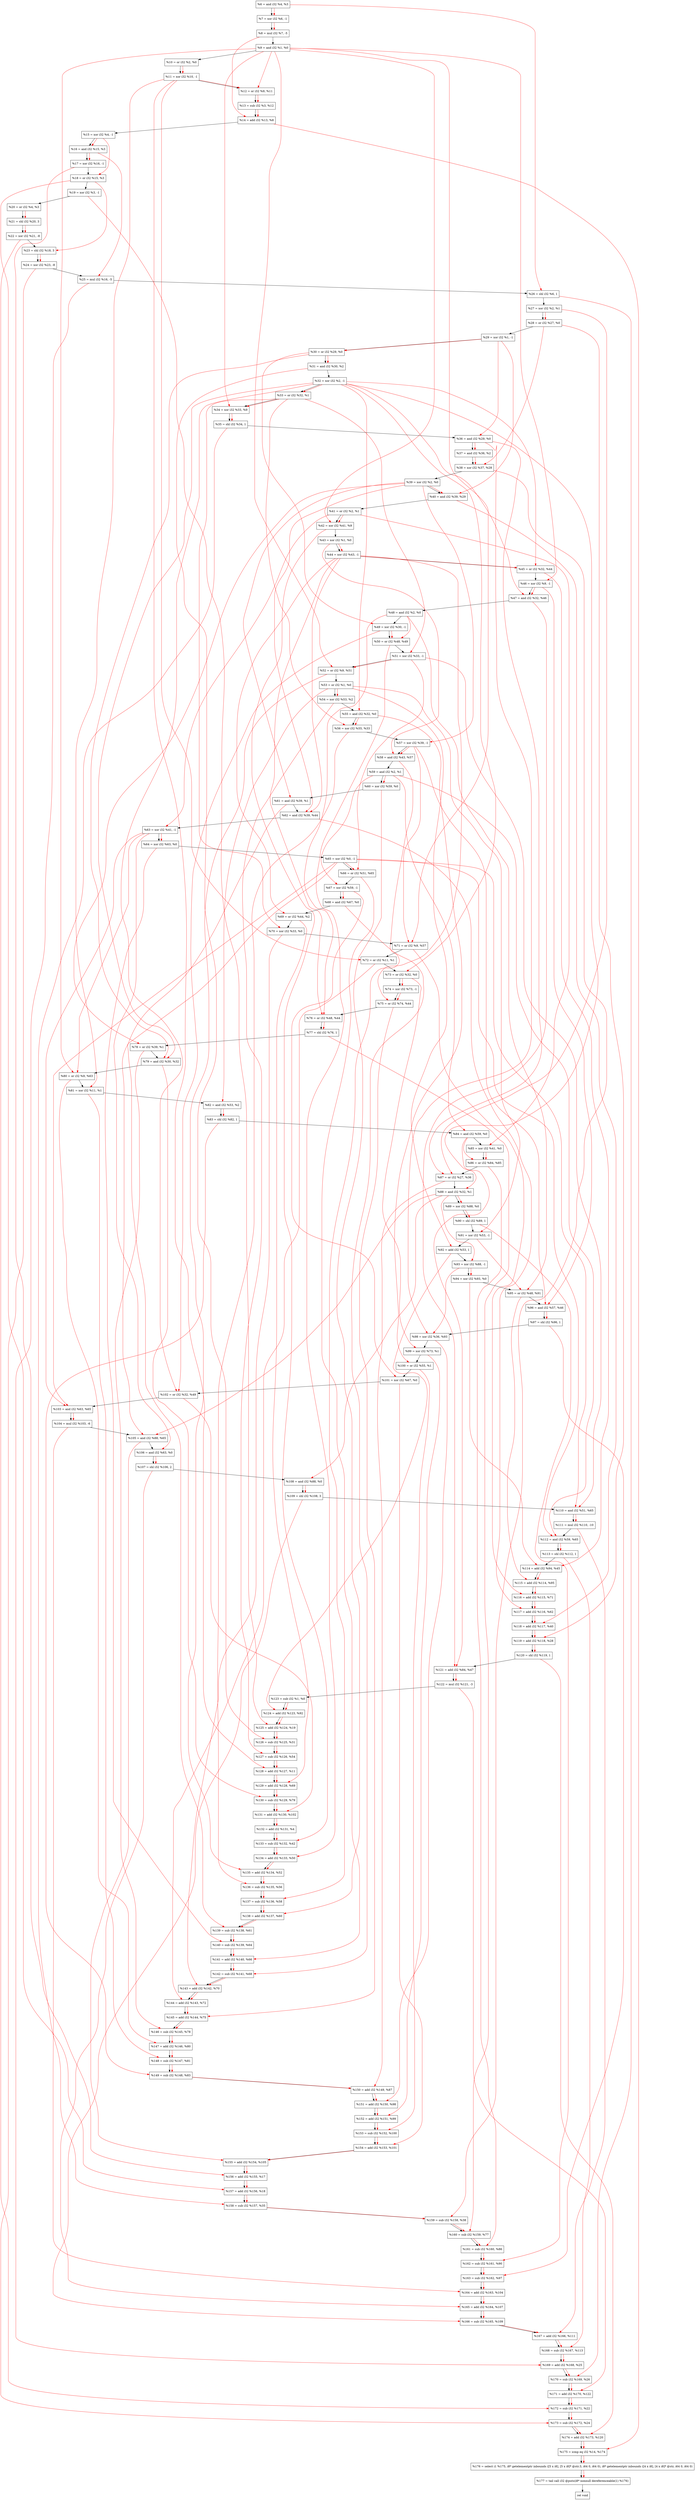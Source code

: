 digraph "DFG for'crackme' function" {
	Node0xb494b0[shape=record, label="  %6 = and i32 %4, %3"];
	Node0xb49b30[shape=record, label="  %7 = xor i32 %6, -1"];
	Node0xb49bd0[shape=record, label="  %8 = mul i32 %7, -5"];
	Node0xb49c40[shape=record, label="  %9 = and i32 %1, %0"];
	Node0xb49cb0[shape=record, label="  %10 = or i32 %2, %0"];
	Node0xb49d20[shape=record, label="  %11 = xor i32 %10, -1"];
	Node0xb49d90[shape=record, label="  %12 = or i32 %9, %11"];
	Node0xb49e00[shape=record, label="  %13 = sub i32 %3, %12"];
	Node0xb49e70[shape=record, label="  %14 = add i32 %13, %8"];
	Node0xb49ee0[shape=record, label="  %15 = xor i32 %4, -1"];
	Node0xb49f50[shape=record, label="  %16 = and i32 %15, %3"];
	Node0xb49fc0[shape=record, label="  %17 = xor i32 %16, -1"];
	Node0xb4a030[shape=record, label="  %18 = or i32 %15, %3"];
	Node0xb4a0a0[shape=record, label="  %19 = xor i32 %3, -1"];
	Node0xb4a110[shape=record, label="  %20 = or i32 %4, %3"];
	Node0xb4a1b0[shape=record, label="  %21 = shl i32 %20, 3"];
	Node0xb4a250[shape=record, label="  %22 = xor i32 %21, -8"];
	Node0xb4a2c0[shape=record, label="  %23 = shl i32 %18, 3"];
	Node0xb4a330[shape=record, label="  %24 = xor i32 %23, -8"];
	Node0xb4a3a0[shape=record, label="  %25 = mul i32 %16, -5"];
	Node0xb4a440[shape=record, label="  %26 = shl i32 %6, 1"];
	Node0xb4a4b0[shape=record, label="  %27 = xor i32 %2, %1"];
	Node0xb4a520[shape=record, label="  %28 = or i32 %27, %0"];
	Node0xb4a590[shape=record, label="  %29 = xor i32 %1, -1"];
	Node0xb4a600[shape=record, label="  %30 = or i32 %29, %0"];
	Node0xb4a670[shape=record, label="  %31 = and i32 %30, %2"];
	Node0xb4a6e0[shape=record, label="  %32 = xor i32 %2, -1"];
	Node0xb4a960[shape=record, label="  %33 = or i32 %32, %1"];
	Node0xb4a9d0[shape=record, label="  %34 = xor i32 %33, %9"];
	Node0xb4aa40[shape=record, label="  %35 = shl i32 %34, 1"];
	Node0xb4aab0[shape=record, label="  %36 = and i32 %29, %0"];
	Node0xb4ab20[shape=record, label="  %37 = and i32 %36, %2"];
	Node0xb4ab90[shape=record, label="  %38 = xor i32 %37, %28"];
	Node0xb4ac00[shape=record, label="  %39 = xor i32 %2, %0"];
	Node0xb4ac70[shape=record, label="  %40 = and i32 %39, %29"];
	Node0xb4ace0[shape=record, label="  %41 = or i32 %2, %1"];
	Node0xb4ad50[shape=record, label="  %42 = xor i32 %41, %9"];
	Node0xb4adc0[shape=record, label="  %43 = xor i32 %1, %0"];
	Node0xb4ae30[shape=record, label="  %44 = xor i32 %43, -1"];
	Node0xb4aea0[shape=record, label="  %45 = or i32 %32, %44"];
	Node0xb4af10[shape=record, label="  %46 = xor i32 %9, -1"];
	Node0xb4af80[shape=record, label="  %47 = and i32 %32, %46"];
	Node0xb4aff0[shape=record, label="  %48 = and i32 %2, %0"];
	Node0xb4b060[shape=record, label="  %49 = xor i32 %30, -1"];
	Node0xb4b0d0[shape=record, label="  %50 = or i32 %48, %49"];
	Node0xb4b140[shape=record, label="  %51 = xor i32 %33, -1"];
	Node0xb4b1b0[shape=record, label="  %52 = or i32 %9, %51"];
	Node0xb4b220[shape=record, label="  %53 = or i32 %1, %0"];
	Node0xb4b290[shape=record, label="  %54 = xor i32 %53, %2"];
	Node0xb4b300[shape=record, label="  %55 = and i32 %32, %0"];
	Node0xb4b370[shape=record, label="  %56 = xor i32 %55, %33"];
	Node0xb4b3e0[shape=record, label="  %57 = xor i32 %39, -1"];
	Node0xb4b450[shape=record, label="  %58 = and i32 %43, %57"];
	Node0xb4b4c0[shape=record, label="  %59 = and i32 %2, %1"];
	Node0xb4b530[shape=record, label="  %60 = xor i32 %59, %0"];
	Node0xb4b5a0[shape=record, label="  %61 = and i32 %39, %1"];
	Node0xb4b610[shape=record, label="  %62 = and i32 %39, %44"];
	Node0xb4b680[shape=record, label="  %63 = xor i32 %41, -1"];
	Node0xb4b6f0[shape=record, label="  %64 = xor i32 %63, %0"];
	Node0xb4bb70[shape=record, label="  %65 = xor i32 %0, -1"];
	Node0xb4bbe0[shape=record, label="  %66 = or i32 %51, %65"];
	Node0xb4bc50[shape=record, label="  %67 = xor i32 %59, -1"];
	Node0xb4bcc0[shape=record, label="  %68 = and i32 %67, %0"];
	Node0xb4bd30[shape=record, label="  %69 = or i32 %44, %2"];
	Node0xb4bda0[shape=record, label="  %70 = xor i32 %33, %0"];
	Node0xb4be10[shape=record, label="  %71 = or i32 %9, %57"];
	Node0xb4be80[shape=record, label="  %72 = or i32 %11, %1"];
	Node0xb4bef0[shape=record, label="  %73 = or i32 %32, %0"];
	Node0xb4bf60[shape=record, label="  %74 = xor i32 %73, -1"];
	Node0xb4bfd0[shape=record, label="  %75 = or i32 %74, %44"];
	Node0xb4c040[shape=record, label="  %76 = or i32 %48, %44"];
	Node0xb4c0b0[shape=record, label="  %77 = shl i32 %76, 1"];
	Node0xb4c120[shape=record, label="  %78 = or i32 %39, %1"];
	Node0xb4c190[shape=record, label="  %79 = and i32 %30, %32"];
	Node0xb4c200[shape=record, label="  %80 = or i32 %9, %63"];
	Node0xb4c270[shape=record, label="  %81 = xor i32 %11, %1"];
	Node0xb4c2e0[shape=record, label="  %82 = and i32 %53, %2"];
	Node0xb4c350[shape=record, label="  %83 = shl i32 %82, 1"];
	Node0xb4c3c0[shape=record, label="  %84 = and i32 %59, %0"];
	Node0xb4c430[shape=record, label="  %85 = xor i32 %41, %0"];
	Node0xb4c4a0[shape=record, label="  %86 = or i32 %84, %85"];
	Node0xb4c510[shape=record, label="  %87 = or i32 %27, %36"];
	Node0xb4c580[shape=record, label="  %88 = and i32 %32, %1"];
	Node0xb4c5f0[shape=record, label="  %89 = xor i32 %88, %0"];
	Node0xb4c660[shape=record, label="  %90 = shl i32 %89, 1"];
	Node0xb4c6d0[shape=record, label="  %91 = xor i32 %53, -1"];
	Node0xb4c740[shape=record, label="  %92 = add i32 %53, 1"];
	Node0xb4c7b0[shape=record, label="  %93 = xor i32 %88, -1"];
	Node0xb4c820[shape=record, label="  %94 = xor i32 %93, %0"];
	Node0xb4c890[shape=record, label="  %95 = or i32 %48, %91"];
	Node0xb4c900[shape=record, label="  %96 = and i32 %57, %46"];
	Node0xb4c970[shape=record, label="  %97 = shl i32 %96, 1"];
	Node0xb4c9e0[shape=record, label="  %98 = xor i32 %36, %93"];
	Node0xb4ca50[shape=record, label="  %99 = xor i32 %73, %1"];
	Node0xb4cac0[shape=record, label="  %100 = or i32 %55, %1"];
	Node0xb4cb30[shape=record, label="  %101 = xor i32 %67, %0"];
	Node0xb4cba0[shape=record, label="  %102 = or i32 %32, %49"];
	Node0xb4cc10[shape=record, label="  %103 = and i32 %63, %65"];
	Node0xb4ccb0[shape=record, label="  %104 = mul i32 %103, -6"];
	Node0xb4cd20[shape=record, label="  %105 = and i32 %88, %65"];
	Node0xb4cd90[shape=record, label="  %106 = and i32 %63, %0"];
	Node0xb4ce30[shape=record, label="  %107 = shl i32 %106, 2"];
	Node0xb4cea0[shape=record, label="  %108 = and i32 %88, %0"];
	Node0xb4cf10[shape=record, label="  %109 = shl i32 %108, 3"];
	Node0xb4cf80[shape=record, label="  %110 = and i32 %51, %65"];
	Node0xb4d020[shape=record, label="  %111 = mul i32 %110, -10"];
	Node0xb4d090[shape=record, label="  %112 = and i32 %59, %65"];
	Node0xb4d100[shape=record, label="  %113 = shl i32 %112, 1"];
	Node0xb4d170[shape=record, label="  %114 = add i32 %94, %45"];
	Node0xb4d1e0[shape=record, label="  %115 = add i32 %114, %95"];
	Node0xb4d250[shape=record, label="  %116 = add i32 %115, %71"];
	Node0xb4d2c0[shape=record, label="  %117 = add i32 %116, %62"];
	Node0xb4d330[shape=record, label="  %118 = add i32 %117, %40"];
	Node0xb4d3a0[shape=record, label="  %119 = add i32 %118, %28"];
	Node0xb4d410[shape=record, label="  %120 = shl i32 %119, 1"];
	Node0xb4d480[shape=record, label="  %121 = add i32 %84, %47"];
	Node0xb4d520[shape=record, label="  %122 = mul i32 %121, -3"];
	Node0xb4d590[shape=record, label="  %123 = sub i32 %1, %0"];
	Node0xb4d600[shape=record, label="  %124 = add i32 %123, %92"];
	Node0xb4d670[shape=record, label="  %125 = add i32 %124, %19"];
	Node0xb4d6e0[shape=record, label="  %126 = sub i32 %125, %31"];
	Node0xb4d750[shape=record, label="  %127 = sub i32 %126, %54"];
	Node0xb4d7c0[shape=record, label="  %128 = add i32 %127, %11"];
	Node0xb4e040[shape=record, label="  %129 = add i32 %128, %69"];
	Node0xb4e0b0[shape=record, label="  %130 = sub i32 %129, %79"];
	Node0xb4e120[shape=record, label="  %131 = add i32 %130, %102"];
	Node0xb4e190[shape=record, label="  %132 = add i32 %131, %4"];
	Node0xb4e200[shape=record, label="  %133 = sub i32 %132, %42"];
	Node0xb4e270[shape=record, label="  %134 = add i32 %133, %50"];
	Node0xb4e2e0[shape=record, label="  %135 = add i32 %134, %52"];
	Node0xb4e350[shape=record, label="  %136 = sub i32 %135, %56"];
	Node0xb4e3c0[shape=record, label="  %137 = sub i32 %136, %58"];
	Node0xb4e430[shape=record, label="  %138 = add i32 %137, %60"];
	Node0xb4e4a0[shape=record, label="  %139 = sub i32 %138, %61"];
	Node0xb4e510[shape=record, label="  %140 = sub i32 %139, %64"];
	Node0xb4e580[shape=record, label="  %141 = add i32 %140, %66"];
	Node0xb4e5f0[shape=record, label="  %142 = sub i32 %141, %68"];
	Node0xb4e660[shape=record, label="  %143 = add i32 %142, %70"];
	Node0xb4e6d0[shape=record, label="  %144 = add i32 %143, %72"];
	Node0xb4e740[shape=record, label="  %145 = add i32 %144, %75"];
	Node0xb4e7b0[shape=record, label="  %146 = sub i32 %145, %78"];
	Node0xb4e820[shape=record, label="  %147 = add i32 %146, %80"];
	Node0xb4e890[shape=record, label="  %148 = sub i32 %147, %81"];
	Node0xb4e900[shape=record, label="  %149 = sub i32 %148, %83"];
	Node0xb4e970[shape=record, label="  %150 = add i32 %149, %87"];
	Node0xb4e9e0[shape=record, label="  %151 = add i32 %150, %98"];
	Node0xb4ea50[shape=record, label="  %152 = add i32 %151, %99"];
	Node0xb4eac0[shape=record, label="  %153 = sub i32 %152, %100"];
	Node0xb4eb30[shape=record, label="  %154 = add i32 %153, %101"];
	Node0xb4eba0[shape=record, label="  %155 = add i32 %154, %105"];
	Node0xb4ec10[shape=record, label="  %156 = add i32 %155, %17"];
	Node0xb4ec80[shape=record, label="  %157 = add i32 %156, %18"];
	Node0xb4ecf0[shape=record, label="  %158 = sub i32 %157, %35"];
	Node0xb4ed60[shape=record, label="  %159 = sub i32 %158, %38"];
	Node0xb4edd0[shape=record, label="  %160 = sub i32 %159, %77"];
	Node0xb4ee40[shape=record, label="  %161 = sub i32 %160, %86"];
	Node0xb4eeb0[shape=record, label="  %162 = sub i32 %161, %90"];
	Node0xb4ef20[shape=record, label="  %163 = sub i32 %162, %97"];
	Node0xb4ef90[shape=record, label="  %164 = add i32 %163, %104"];
	Node0xb4f000[shape=record, label="  %165 = add i32 %164, %107"];
	Node0xb4f070[shape=record, label="  %166 = sub i32 %165, %109"];
	Node0xb4f0e0[shape=record, label="  %167 = add i32 %166, %111"];
	Node0xb4f150[shape=record, label="  %168 = sub i32 %167, %113"];
	Node0xb4f1c0[shape=record, label="  %169 = add i32 %168, %25"];
	Node0xb4f230[shape=record, label="  %170 = sub i32 %169, %26"];
	Node0xb4f2a0[shape=record, label="  %171 = add i32 %170, %122"];
	Node0xb4f310[shape=record, label="  %172 = sub i32 %171, %22"];
	Node0xb4f380[shape=record, label="  %173 = sub i32 %172, %24"];
	Node0xb4f3f0[shape=record, label="  %174 = add i32 %173, %120"];
	Node0xb4f460[shape=record, label="  %175 = icmp eq i32 %14, %174"];
	Node0xae9268[shape=record, label="  %176 = select i1 %175, i8* getelementptr inbounds ([5 x i8], [5 x i8]* @str.3, i64 0, i64 0), i8* getelementptr inbounds ([4 x i8], [4 x i8]* @str, i64 0, i64 0)"];
	Node0xb4f6f0[shape=record, label="  %177 = tail call i32 @puts(i8* nonnull dereferenceable(1) %176)"];
	Node0xb4f740[shape=record, label="  ret void"];
	Node0xb494b0 -> Node0xb49b30;
	Node0xb49b30 -> Node0xb49bd0;
	Node0xb49bd0 -> Node0xb49c40;
	Node0xb49c40 -> Node0xb49cb0;
	Node0xb49cb0 -> Node0xb49d20;
	Node0xb49d20 -> Node0xb49d90;
	Node0xb49d90 -> Node0xb49e00;
	Node0xb49e00 -> Node0xb49e70;
	Node0xb49e70 -> Node0xb49ee0;
	Node0xb49ee0 -> Node0xb49f50;
	Node0xb49f50 -> Node0xb49fc0;
	Node0xb49fc0 -> Node0xb4a030;
	Node0xb4a030 -> Node0xb4a0a0;
	Node0xb4a0a0 -> Node0xb4a110;
	Node0xb4a110 -> Node0xb4a1b0;
	Node0xb4a1b0 -> Node0xb4a250;
	Node0xb4a250 -> Node0xb4a2c0;
	Node0xb4a2c0 -> Node0xb4a330;
	Node0xb4a330 -> Node0xb4a3a0;
	Node0xb4a3a0 -> Node0xb4a440;
	Node0xb4a440 -> Node0xb4a4b0;
	Node0xb4a4b0 -> Node0xb4a520;
	Node0xb4a520 -> Node0xb4a590;
	Node0xb4a590 -> Node0xb4a600;
	Node0xb4a600 -> Node0xb4a670;
	Node0xb4a670 -> Node0xb4a6e0;
	Node0xb4a6e0 -> Node0xb4a960;
	Node0xb4a960 -> Node0xb4a9d0;
	Node0xb4a9d0 -> Node0xb4aa40;
	Node0xb4aa40 -> Node0xb4aab0;
	Node0xb4aab0 -> Node0xb4ab20;
	Node0xb4ab20 -> Node0xb4ab90;
	Node0xb4ab90 -> Node0xb4ac00;
	Node0xb4ac00 -> Node0xb4ac70;
	Node0xb4ac70 -> Node0xb4ace0;
	Node0xb4ace0 -> Node0xb4ad50;
	Node0xb4ad50 -> Node0xb4adc0;
	Node0xb4adc0 -> Node0xb4ae30;
	Node0xb4ae30 -> Node0xb4aea0;
	Node0xb4aea0 -> Node0xb4af10;
	Node0xb4af10 -> Node0xb4af80;
	Node0xb4af80 -> Node0xb4aff0;
	Node0xb4aff0 -> Node0xb4b060;
	Node0xb4b060 -> Node0xb4b0d0;
	Node0xb4b0d0 -> Node0xb4b140;
	Node0xb4b140 -> Node0xb4b1b0;
	Node0xb4b1b0 -> Node0xb4b220;
	Node0xb4b220 -> Node0xb4b290;
	Node0xb4b290 -> Node0xb4b300;
	Node0xb4b300 -> Node0xb4b370;
	Node0xb4b370 -> Node0xb4b3e0;
	Node0xb4b3e0 -> Node0xb4b450;
	Node0xb4b450 -> Node0xb4b4c0;
	Node0xb4b4c0 -> Node0xb4b530;
	Node0xb4b530 -> Node0xb4b5a0;
	Node0xb4b5a0 -> Node0xb4b610;
	Node0xb4b610 -> Node0xb4b680;
	Node0xb4b680 -> Node0xb4b6f0;
	Node0xb4b6f0 -> Node0xb4bb70;
	Node0xb4bb70 -> Node0xb4bbe0;
	Node0xb4bbe0 -> Node0xb4bc50;
	Node0xb4bc50 -> Node0xb4bcc0;
	Node0xb4bcc0 -> Node0xb4bd30;
	Node0xb4bd30 -> Node0xb4bda0;
	Node0xb4bda0 -> Node0xb4be10;
	Node0xb4be10 -> Node0xb4be80;
	Node0xb4be80 -> Node0xb4bef0;
	Node0xb4bef0 -> Node0xb4bf60;
	Node0xb4bf60 -> Node0xb4bfd0;
	Node0xb4bfd0 -> Node0xb4c040;
	Node0xb4c040 -> Node0xb4c0b0;
	Node0xb4c0b0 -> Node0xb4c120;
	Node0xb4c120 -> Node0xb4c190;
	Node0xb4c190 -> Node0xb4c200;
	Node0xb4c200 -> Node0xb4c270;
	Node0xb4c270 -> Node0xb4c2e0;
	Node0xb4c2e0 -> Node0xb4c350;
	Node0xb4c350 -> Node0xb4c3c0;
	Node0xb4c3c0 -> Node0xb4c430;
	Node0xb4c430 -> Node0xb4c4a0;
	Node0xb4c4a0 -> Node0xb4c510;
	Node0xb4c510 -> Node0xb4c580;
	Node0xb4c580 -> Node0xb4c5f0;
	Node0xb4c5f0 -> Node0xb4c660;
	Node0xb4c660 -> Node0xb4c6d0;
	Node0xb4c6d0 -> Node0xb4c740;
	Node0xb4c740 -> Node0xb4c7b0;
	Node0xb4c7b0 -> Node0xb4c820;
	Node0xb4c820 -> Node0xb4c890;
	Node0xb4c890 -> Node0xb4c900;
	Node0xb4c900 -> Node0xb4c970;
	Node0xb4c970 -> Node0xb4c9e0;
	Node0xb4c9e0 -> Node0xb4ca50;
	Node0xb4ca50 -> Node0xb4cac0;
	Node0xb4cac0 -> Node0xb4cb30;
	Node0xb4cb30 -> Node0xb4cba0;
	Node0xb4cba0 -> Node0xb4cc10;
	Node0xb4cc10 -> Node0xb4ccb0;
	Node0xb4ccb0 -> Node0xb4cd20;
	Node0xb4cd20 -> Node0xb4cd90;
	Node0xb4cd90 -> Node0xb4ce30;
	Node0xb4ce30 -> Node0xb4cea0;
	Node0xb4cea0 -> Node0xb4cf10;
	Node0xb4cf10 -> Node0xb4cf80;
	Node0xb4cf80 -> Node0xb4d020;
	Node0xb4d020 -> Node0xb4d090;
	Node0xb4d090 -> Node0xb4d100;
	Node0xb4d100 -> Node0xb4d170;
	Node0xb4d170 -> Node0xb4d1e0;
	Node0xb4d1e0 -> Node0xb4d250;
	Node0xb4d250 -> Node0xb4d2c0;
	Node0xb4d2c0 -> Node0xb4d330;
	Node0xb4d330 -> Node0xb4d3a0;
	Node0xb4d3a0 -> Node0xb4d410;
	Node0xb4d410 -> Node0xb4d480;
	Node0xb4d480 -> Node0xb4d520;
	Node0xb4d520 -> Node0xb4d590;
	Node0xb4d590 -> Node0xb4d600;
	Node0xb4d600 -> Node0xb4d670;
	Node0xb4d670 -> Node0xb4d6e0;
	Node0xb4d6e0 -> Node0xb4d750;
	Node0xb4d750 -> Node0xb4d7c0;
	Node0xb4d7c0 -> Node0xb4e040;
	Node0xb4e040 -> Node0xb4e0b0;
	Node0xb4e0b0 -> Node0xb4e120;
	Node0xb4e120 -> Node0xb4e190;
	Node0xb4e190 -> Node0xb4e200;
	Node0xb4e200 -> Node0xb4e270;
	Node0xb4e270 -> Node0xb4e2e0;
	Node0xb4e2e0 -> Node0xb4e350;
	Node0xb4e350 -> Node0xb4e3c0;
	Node0xb4e3c0 -> Node0xb4e430;
	Node0xb4e430 -> Node0xb4e4a0;
	Node0xb4e4a0 -> Node0xb4e510;
	Node0xb4e510 -> Node0xb4e580;
	Node0xb4e580 -> Node0xb4e5f0;
	Node0xb4e5f0 -> Node0xb4e660;
	Node0xb4e660 -> Node0xb4e6d0;
	Node0xb4e6d0 -> Node0xb4e740;
	Node0xb4e740 -> Node0xb4e7b0;
	Node0xb4e7b0 -> Node0xb4e820;
	Node0xb4e820 -> Node0xb4e890;
	Node0xb4e890 -> Node0xb4e900;
	Node0xb4e900 -> Node0xb4e970;
	Node0xb4e970 -> Node0xb4e9e0;
	Node0xb4e9e0 -> Node0xb4ea50;
	Node0xb4ea50 -> Node0xb4eac0;
	Node0xb4eac0 -> Node0xb4eb30;
	Node0xb4eb30 -> Node0xb4eba0;
	Node0xb4eba0 -> Node0xb4ec10;
	Node0xb4ec10 -> Node0xb4ec80;
	Node0xb4ec80 -> Node0xb4ecf0;
	Node0xb4ecf0 -> Node0xb4ed60;
	Node0xb4ed60 -> Node0xb4edd0;
	Node0xb4edd0 -> Node0xb4ee40;
	Node0xb4ee40 -> Node0xb4eeb0;
	Node0xb4eeb0 -> Node0xb4ef20;
	Node0xb4ef20 -> Node0xb4ef90;
	Node0xb4ef90 -> Node0xb4f000;
	Node0xb4f000 -> Node0xb4f070;
	Node0xb4f070 -> Node0xb4f0e0;
	Node0xb4f0e0 -> Node0xb4f150;
	Node0xb4f150 -> Node0xb4f1c0;
	Node0xb4f1c0 -> Node0xb4f230;
	Node0xb4f230 -> Node0xb4f2a0;
	Node0xb4f2a0 -> Node0xb4f310;
	Node0xb4f310 -> Node0xb4f380;
	Node0xb4f380 -> Node0xb4f3f0;
	Node0xb4f3f0 -> Node0xb4f460;
	Node0xb4f460 -> Node0xae9268;
	Node0xae9268 -> Node0xb4f6f0;
	Node0xb4f6f0 -> Node0xb4f740;
edge [color=red]
	Node0xb494b0 -> Node0xb49b30;
	Node0xb49b30 -> Node0xb49bd0;
	Node0xb49cb0 -> Node0xb49d20;
	Node0xb49c40 -> Node0xb49d90;
	Node0xb49d20 -> Node0xb49d90;
	Node0xb49d90 -> Node0xb49e00;
	Node0xb49e00 -> Node0xb49e70;
	Node0xb49bd0 -> Node0xb49e70;
	Node0xb49ee0 -> Node0xb49f50;
	Node0xb49f50 -> Node0xb49fc0;
	Node0xb49ee0 -> Node0xb4a030;
	Node0xb4a110 -> Node0xb4a1b0;
	Node0xb4a1b0 -> Node0xb4a250;
	Node0xb4a030 -> Node0xb4a2c0;
	Node0xb4a2c0 -> Node0xb4a330;
	Node0xb49f50 -> Node0xb4a3a0;
	Node0xb494b0 -> Node0xb4a440;
	Node0xb4a4b0 -> Node0xb4a520;
	Node0xb4a590 -> Node0xb4a600;
	Node0xb4a600 -> Node0xb4a670;
	Node0xb4a6e0 -> Node0xb4a960;
	Node0xb4a960 -> Node0xb4a9d0;
	Node0xb49c40 -> Node0xb4a9d0;
	Node0xb4a9d0 -> Node0xb4aa40;
	Node0xb4a590 -> Node0xb4aab0;
	Node0xb4aab0 -> Node0xb4ab20;
	Node0xb4ab20 -> Node0xb4ab90;
	Node0xb4a520 -> Node0xb4ab90;
	Node0xb4ac00 -> Node0xb4ac70;
	Node0xb4a590 -> Node0xb4ac70;
	Node0xb4ace0 -> Node0xb4ad50;
	Node0xb49c40 -> Node0xb4ad50;
	Node0xb4adc0 -> Node0xb4ae30;
	Node0xb4a6e0 -> Node0xb4aea0;
	Node0xb4ae30 -> Node0xb4aea0;
	Node0xb49c40 -> Node0xb4af10;
	Node0xb4a6e0 -> Node0xb4af80;
	Node0xb4af10 -> Node0xb4af80;
	Node0xb4a600 -> Node0xb4b060;
	Node0xb4aff0 -> Node0xb4b0d0;
	Node0xb4b060 -> Node0xb4b0d0;
	Node0xb4a960 -> Node0xb4b140;
	Node0xb49c40 -> Node0xb4b1b0;
	Node0xb4b140 -> Node0xb4b1b0;
	Node0xb4b220 -> Node0xb4b290;
	Node0xb4a6e0 -> Node0xb4b300;
	Node0xb4b300 -> Node0xb4b370;
	Node0xb4a960 -> Node0xb4b370;
	Node0xb4ac00 -> Node0xb4b3e0;
	Node0xb4adc0 -> Node0xb4b450;
	Node0xb4b3e0 -> Node0xb4b450;
	Node0xb4b4c0 -> Node0xb4b530;
	Node0xb4ac00 -> Node0xb4b5a0;
	Node0xb4ac00 -> Node0xb4b610;
	Node0xb4ae30 -> Node0xb4b610;
	Node0xb4ace0 -> Node0xb4b680;
	Node0xb4b680 -> Node0xb4b6f0;
	Node0xb4b140 -> Node0xb4bbe0;
	Node0xb4bb70 -> Node0xb4bbe0;
	Node0xb4b4c0 -> Node0xb4bc50;
	Node0xb4bc50 -> Node0xb4bcc0;
	Node0xb4ae30 -> Node0xb4bd30;
	Node0xb4a960 -> Node0xb4bda0;
	Node0xb49c40 -> Node0xb4be10;
	Node0xb4b3e0 -> Node0xb4be10;
	Node0xb49d20 -> Node0xb4be80;
	Node0xb4a6e0 -> Node0xb4bef0;
	Node0xb4bef0 -> Node0xb4bf60;
	Node0xb4bf60 -> Node0xb4bfd0;
	Node0xb4ae30 -> Node0xb4bfd0;
	Node0xb4aff0 -> Node0xb4c040;
	Node0xb4ae30 -> Node0xb4c040;
	Node0xb4c040 -> Node0xb4c0b0;
	Node0xb4ac00 -> Node0xb4c120;
	Node0xb4a600 -> Node0xb4c190;
	Node0xb4a6e0 -> Node0xb4c190;
	Node0xb49c40 -> Node0xb4c200;
	Node0xb4b680 -> Node0xb4c200;
	Node0xb49d20 -> Node0xb4c270;
	Node0xb4b220 -> Node0xb4c2e0;
	Node0xb4c2e0 -> Node0xb4c350;
	Node0xb4b4c0 -> Node0xb4c3c0;
	Node0xb4ace0 -> Node0xb4c430;
	Node0xb4c3c0 -> Node0xb4c4a0;
	Node0xb4c430 -> Node0xb4c4a0;
	Node0xb4a4b0 -> Node0xb4c510;
	Node0xb4aab0 -> Node0xb4c510;
	Node0xb4a6e0 -> Node0xb4c580;
	Node0xb4c580 -> Node0xb4c5f0;
	Node0xb4c5f0 -> Node0xb4c660;
	Node0xb4b220 -> Node0xb4c6d0;
	Node0xb4b220 -> Node0xb4c740;
	Node0xb4c580 -> Node0xb4c7b0;
	Node0xb4c7b0 -> Node0xb4c820;
	Node0xb4aff0 -> Node0xb4c890;
	Node0xb4c6d0 -> Node0xb4c890;
	Node0xb4b3e0 -> Node0xb4c900;
	Node0xb4af10 -> Node0xb4c900;
	Node0xb4c900 -> Node0xb4c970;
	Node0xb4aab0 -> Node0xb4c9e0;
	Node0xb4c7b0 -> Node0xb4c9e0;
	Node0xb4bef0 -> Node0xb4ca50;
	Node0xb4b300 -> Node0xb4cac0;
	Node0xb4bc50 -> Node0xb4cb30;
	Node0xb4a6e0 -> Node0xb4cba0;
	Node0xb4b060 -> Node0xb4cba0;
	Node0xb4b680 -> Node0xb4cc10;
	Node0xb4bb70 -> Node0xb4cc10;
	Node0xb4cc10 -> Node0xb4ccb0;
	Node0xb4c580 -> Node0xb4cd20;
	Node0xb4bb70 -> Node0xb4cd20;
	Node0xb4b680 -> Node0xb4cd90;
	Node0xb4cd90 -> Node0xb4ce30;
	Node0xb4c580 -> Node0xb4cea0;
	Node0xb4cea0 -> Node0xb4cf10;
	Node0xb4b140 -> Node0xb4cf80;
	Node0xb4bb70 -> Node0xb4cf80;
	Node0xb4cf80 -> Node0xb4d020;
	Node0xb4b4c0 -> Node0xb4d090;
	Node0xb4bb70 -> Node0xb4d090;
	Node0xb4d090 -> Node0xb4d100;
	Node0xb4c820 -> Node0xb4d170;
	Node0xb4aea0 -> Node0xb4d170;
	Node0xb4d170 -> Node0xb4d1e0;
	Node0xb4c890 -> Node0xb4d1e0;
	Node0xb4d1e0 -> Node0xb4d250;
	Node0xb4be10 -> Node0xb4d250;
	Node0xb4d250 -> Node0xb4d2c0;
	Node0xb4b610 -> Node0xb4d2c0;
	Node0xb4d2c0 -> Node0xb4d330;
	Node0xb4ac70 -> Node0xb4d330;
	Node0xb4d330 -> Node0xb4d3a0;
	Node0xb4a520 -> Node0xb4d3a0;
	Node0xb4d3a0 -> Node0xb4d410;
	Node0xb4c3c0 -> Node0xb4d480;
	Node0xb4af80 -> Node0xb4d480;
	Node0xb4d480 -> Node0xb4d520;
	Node0xb4d590 -> Node0xb4d600;
	Node0xb4c740 -> Node0xb4d600;
	Node0xb4d600 -> Node0xb4d670;
	Node0xb4a0a0 -> Node0xb4d670;
	Node0xb4d670 -> Node0xb4d6e0;
	Node0xb4a670 -> Node0xb4d6e0;
	Node0xb4d6e0 -> Node0xb4d750;
	Node0xb4b290 -> Node0xb4d750;
	Node0xb4d750 -> Node0xb4d7c0;
	Node0xb49d20 -> Node0xb4d7c0;
	Node0xb4d7c0 -> Node0xb4e040;
	Node0xb4bd30 -> Node0xb4e040;
	Node0xb4e040 -> Node0xb4e0b0;
	Node0xb4c190 -> Node0xb4e0b0;
	Node0xb4e0b0 -> Node0xb4e120;
	Node0xb4cba0 -> Node0xb4e120;
	Node0xb4e120 -> Node0xb4e190;
	Node0xb4e190 -> Node0xb4e200;
	Node0xb4ad50 -> Node0xb4e200;
	Node0xb4e200 -> Node0xb4e270;
	Node0xb4b0d0 -> Node0xb4e270;
	Node0xb4e270 -> Node0xb4e2e0;
	Node0xb4b1b0 -> Node0xb4e2e0;
	Node0xb4e2e0 -> Node0xb4e350;
	Node0xb4b370 -> Node0xb4e350;
	Node0xb4e350 -> Node0xb4e3c0;
	Node0xb4b450 -> Node0xb4e3c0;
	Node0xb4e3c0 -> Node0xb4e430;
	Node0xb4b530 -> Node0xb4e430;
	Node0xb4e430 -> Node0xb4e4a0;
	Node0xb4b5a0 -> Node0xb4e4a0;
	Node0xb4e4a0 -> Node0xb4e510;
	Node0xb4b6f0 -> Node0xb4e510;
	Node0xb4e510 -> Node0xb4e580;
	Node0xb4bbe0 -> Node0xb4e580;
	Node0xb4e580 -> Node0xb4e5f0;
	Node0xb4bcc0 -> Node0xb4e5f0;
	Node0xb4e5f0 -> Node0xb4e660;
	Node0xb4bda0 -> Node0xb4e660;
	Node0xb4e660 -> Node0xb4e6d0;
	Node0xb4be80 -> Node0xb4e6d0;
	Node0xb4e6d0 -> Node0xb4e740;
	Node0xb4bfd0 -> Node0xb4e740;
	Node0xb4e740 -> Node0xb4e7b0;
	Node0xb4c120 -> Node0xb4e7b0;
	Node0xb4e7b0 -> Node0xb4e820;
	Node0xb4c200 -> Node0xb4e820;
	Node0xb4e820 -> Node0xb4e890;
	Node0xb4c270 -> Node0xb4e890;
	Node0xb4e890 -> Node0xb4e900;
	Node0xb4c350 -> Node0xb4e900;
	Node0xb4e900 -> Node0xb4e970;
	Node0xb4c510 -> Node0xb4e970;
	Node0xb4e970 -> Node0xb4e9e0;
	Node0xb4c9e0 -> Node0xb4e9e0;
	Node0xb4e9e0 -> Node0xb4ea50;
	Node0xb4ca50 -> Node0xb4ea50;
	Node0xb4ea50 -> Node0xb4eac0;
	Node0xb4cac0 -> Node0xb4eac0;
	Node0xb4eac0 -> Node0xb4eb30;
	Node0xb4cb30 -> Node0xb4eb30;
	Node0xb4eb30 -> Node0xb4eba0;
	Node0xb4cd20 -> Node0xb4eba0;
	Node0xb4eba0 -> Node0xb4ec10;
	Node0xb49fc0 -> Node0xb4ec10;
	Node0xb4ec10 -> Node0xb4ec80;
	Node0xb4a030 -> Node0xb4ec80;
	Node0xb4ec80 -> Node0xb4ecf0;
	Node0xb4aa40 -> Node0xb4ecf0;
	Node0xb4ecf0 -> Node0xb4ed60;
	Node0xb4ab90 -> Node0xb4ed60;
	Node0xb4ed60 -> Node0xb4edd0;
	Node0xb4c0b0 -> Node0xb4edd0;
	Node0xb4edd0 -> Node0xb4ee40;
	Node0xb4c4a0 -> Node0xb4ee40;
	Node0xb4ee40 -> Node0xb4eeb0;
	Node0xb4c660 -> Node0xb4eeb0;
	Node0xb4eeb0 -> Node0xb4ef20;
	Node0xb4c970 -> Node0xb4ef20;
	Node0xb4ef20 -> Node0xb4ef90;
	Node0xb4ccb0 -> Node0xb4ef90;
	Node0xb4ef90 -> Node0xb4f000;
	Node0xb4ce30 -> Node0xb4f000;
	Node0xb4f000 -> Node0xb4f070;
	Node0xb4cf10 -> Node0xb4f070;
	Node0xb4f070 -> Node0xb4f0e0;
	Node0xb4d020 -> Node0xb4f0e0;
	Node0xb4f0e0 -> Node0xb4f150;
	Node0xb4d100 -> Node0xb4f150;
	Node0xb4f150 -> Node0xb4f1c0;
	Node0xb4a3a0 -> Node0xb4f1c0;
	Node0xb4f1c0 -> Node0xb4f230;
	Node0xb4a440 -> Node0xb4f230;
	Node0xb4f230 -> Node0xb4f2a0;
	Node0xb4d520 -> Node0xb4f2a0;
	Node0xb4f2a0 -> Node0xb4f310;
	Node0xb4a250 -> Node0xb4f310;
	Node0xb4f310 -> Node0xb4f380;
	Node0xb4a330 -> Node0xb4f380;
	Node0xb4f380 -> Node0xb4f3f0;
	Node0xb4d410 -> Node0xb4f3f0;
	Node0xb49e70 -> Node0xb4f460;
	Node0xb4f3f0 -> Node0xb4f460;
	Node0xb4f460 -> Node0xae9268;
	Node0xae9268 -> Node0xb4f6f0;
}
